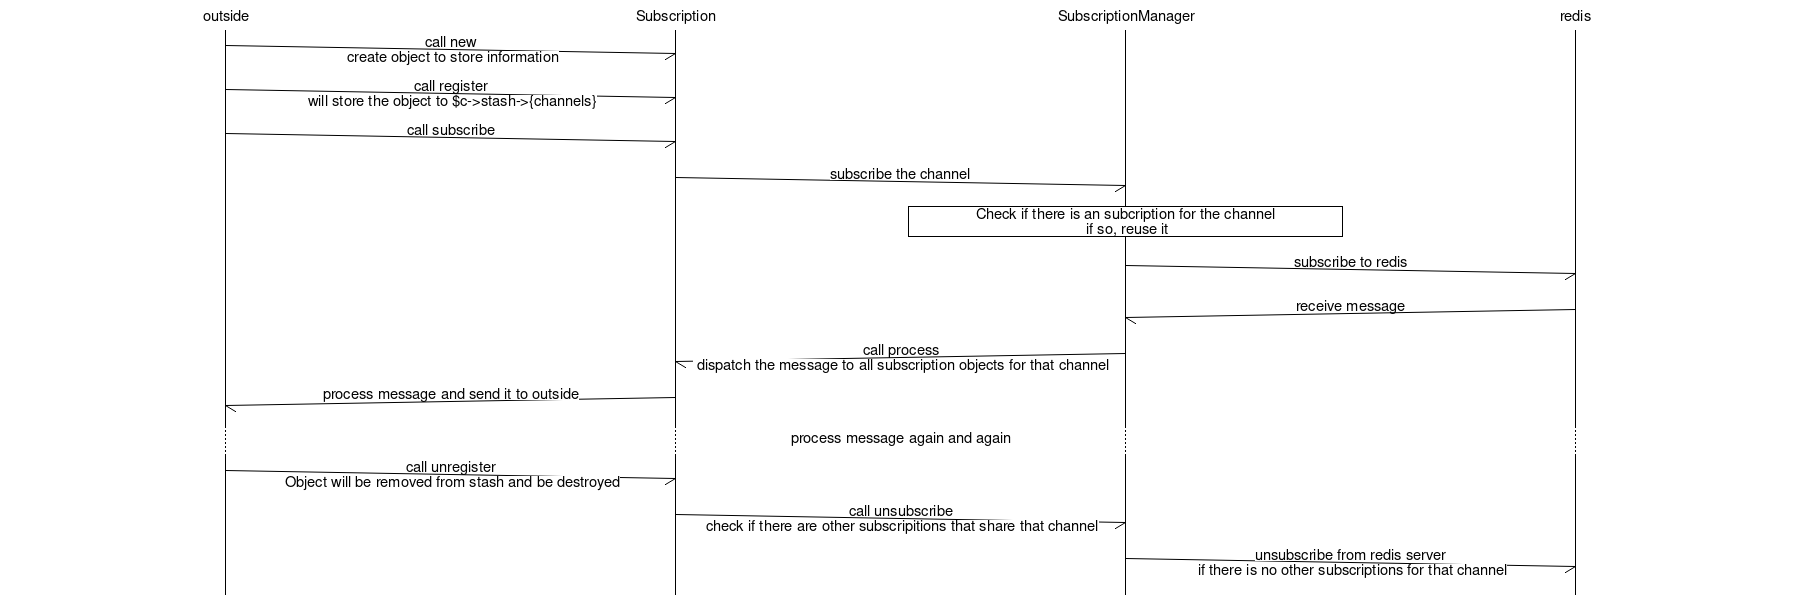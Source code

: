 # Subscripiton Flow
msc {
   hscale=3, arcgradient = 8;
   outside, Subscription, SubscriptionManager, redis;
   outside -> Subscription [label = "call new\n create object to store information"];
   outside -> Subscription [label = "call register\n will store the object to $c->stash->{channels}" ];
   outside -> Subscription [label = "call subscribe"];
   Subscription -> SubscriptionManager [label = "subscribe the channel"];
   SubscriptionManager box SubscriptionManager [label = "Check if there is an subcription for the channel\n if so, reuse it"];
   SubscriptionManager -> redis [label = "subscribe to redis"];
   redis ->  SubscriptionManager [label = "receive message"];
   SubscriptionManager -> Subscription [ label = "call process\n dispatch the message to all subscription objects for that channel"];
   Subscription -> outside [label = "process message and send it to outside"];
   ... [ label = "process message again and again"];
   outside -> Subscription [label = "call unregister\n Object will be removed from stash and be destroyed"];
   Subscription -> SubscriptionManager [label = "call unsubscribe\n check if there are other subscripitions that share that channel"];
   SubscriptionManager -> redis [label = "unsubscribe from redis server\n if there is no other subscriptions for that channel"];
}
